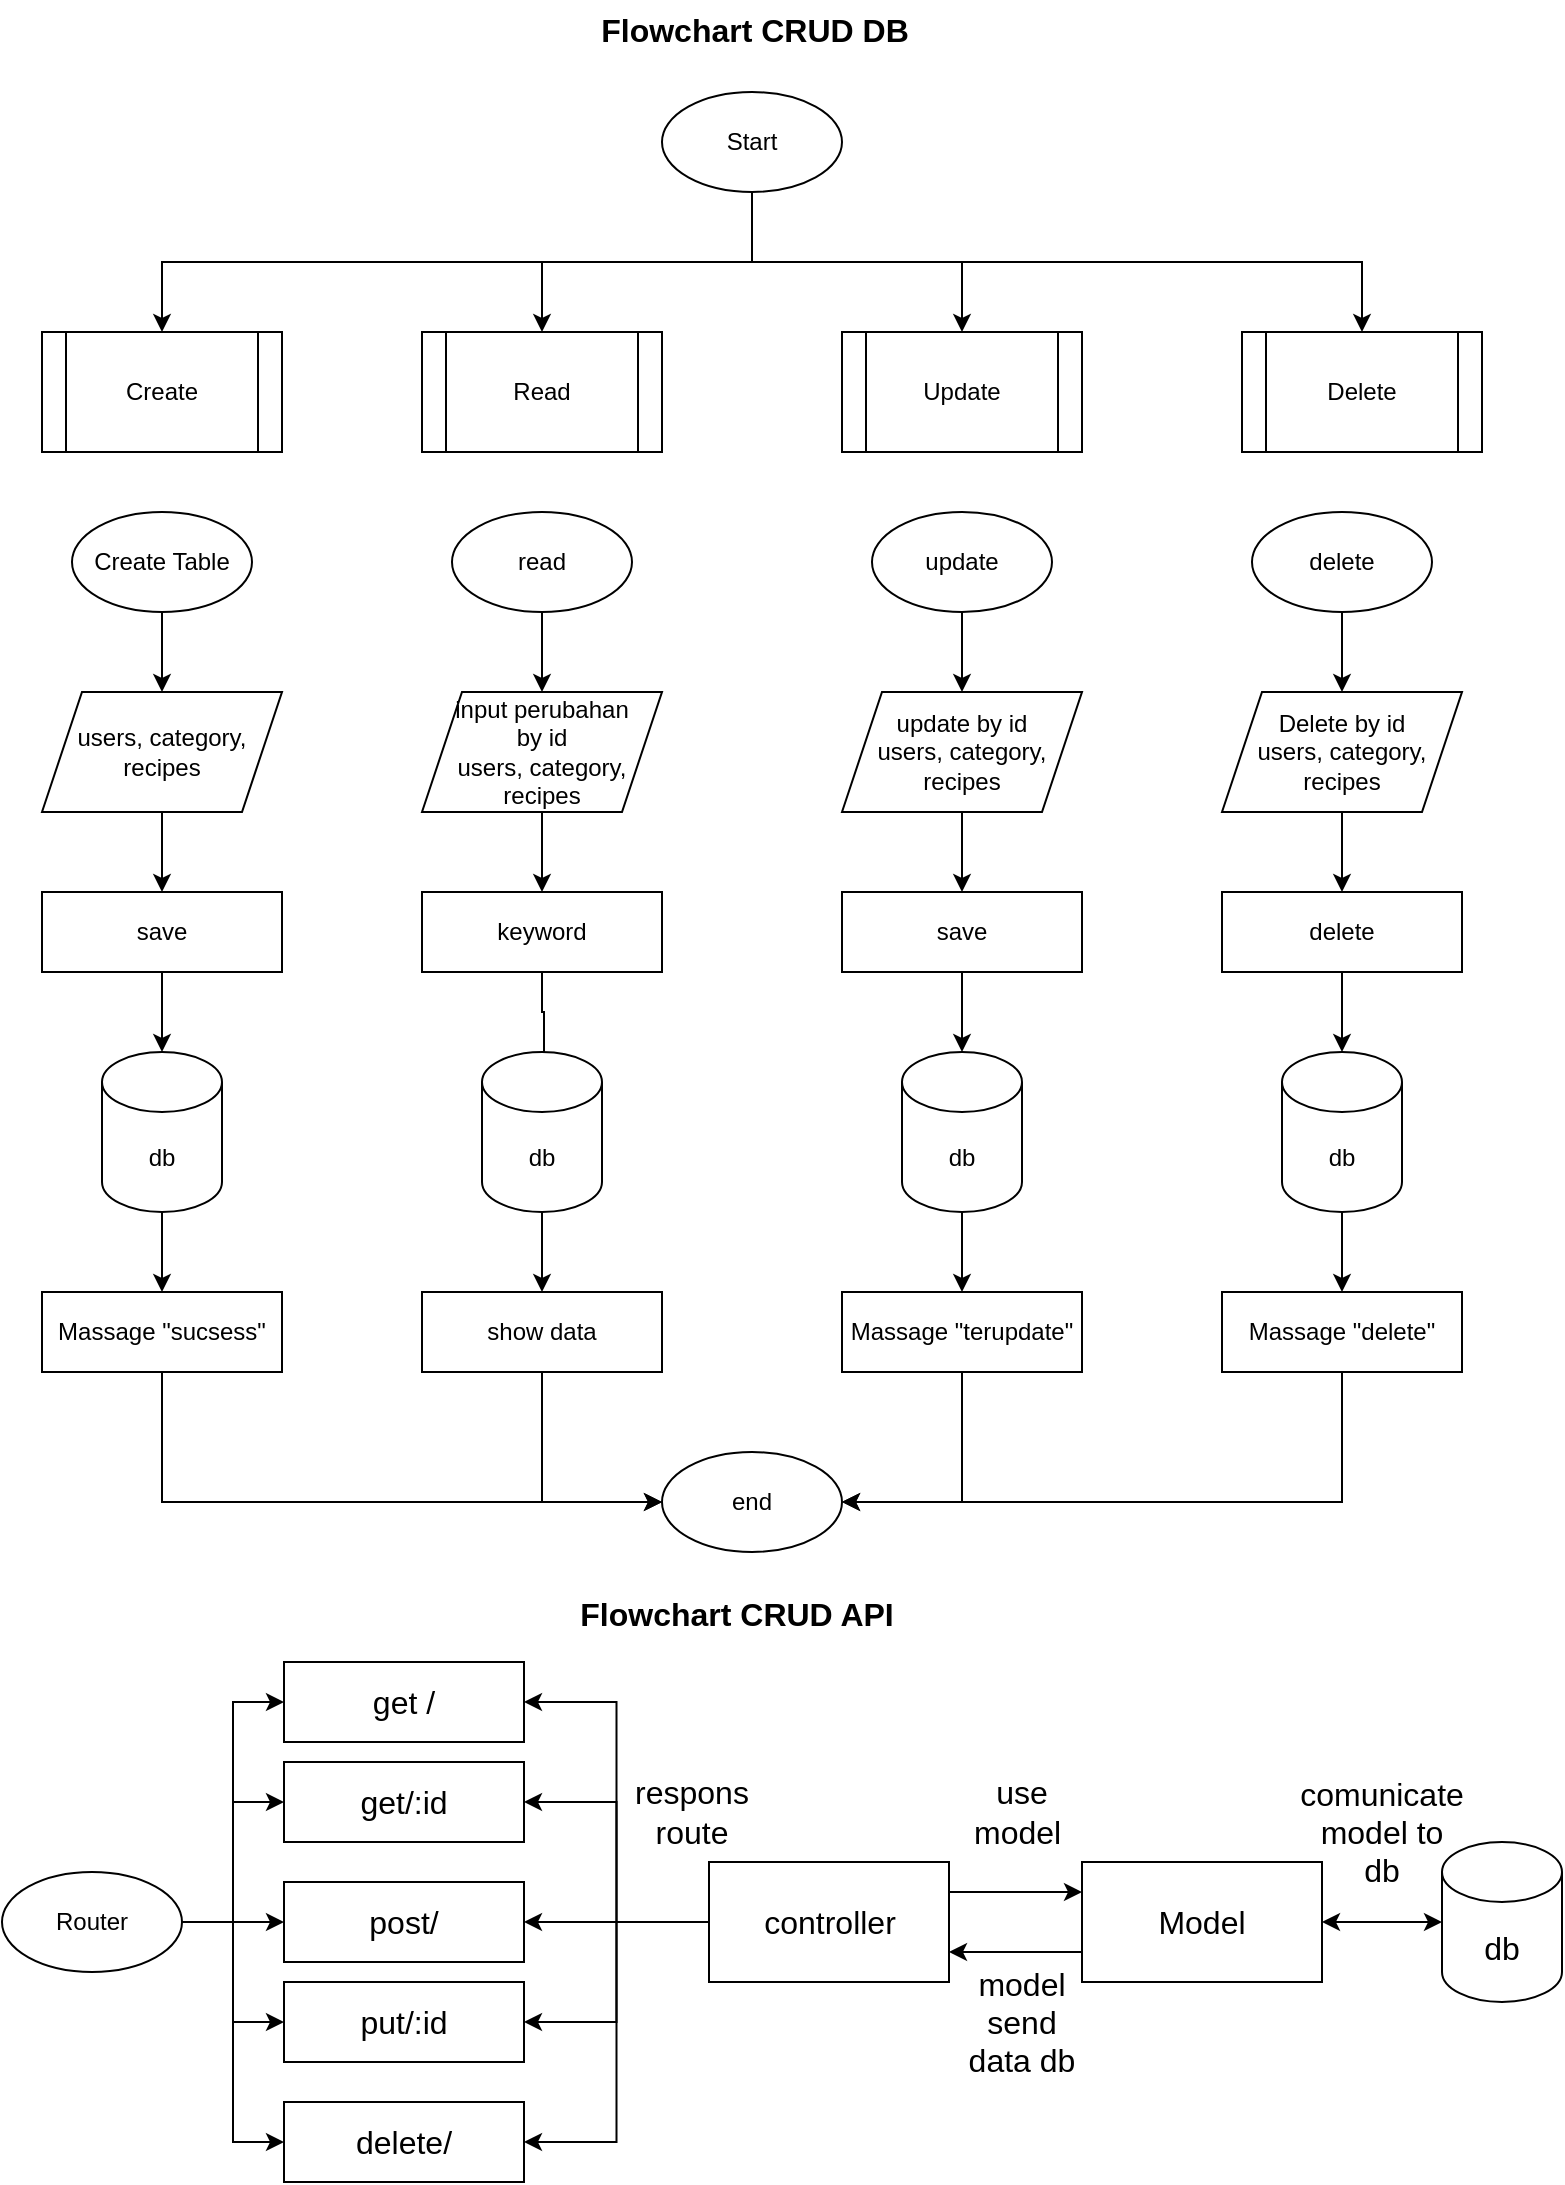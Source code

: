 <mxfile version="20.8.20" type="device"><diagram name="Page-1" id="67S69rc_X9OEyo05_hLy"><mxGraphModel dx="1793" dy="1043" grid="1" gridSize="10" guides="1" tooltips="1" connect="1" arrows="1" fold="1" page="1" pageScale="1" pageWidth="850" pageHeight="1100" math="0" shadow="0"><root><mxCell id="0"/><mxCell id="1" parent="0"/><mxCell id="KxL60k63HBVUTHgc_LMo-27" style="edgeStyle=orthogonalEdgeStyle;rounded=0;orthogonalLoop=1;jettySize=auto;html=1;exitX=0.5;exitY=1;exitDx=0;exitDy=0;entryX=0.5;entryY=0;entryDx=0;entryDy=0;" edge="1" parent="1" source="KxL60k63HBVUTHgc_LMo-1" target="KxL60k63HBVUTHgc_LMo-3"><mxGeometry relative="1" as="geometry"/></mxCell><mxCell id="KxL60k63HBVUTHgc_LMo-28" style="edgeStyle=orthogonalEdgeStyle;rounded=0;orthogonalLoop=1;jettySize=auto;html=1;exitX=0.5;exitY=1;exitDx=0;exitDy=0;" edge="1" parent="1" source="KxL60k63HBVUTHgc_LMo-1" target="KxL60k63HBVUTHgc_LMo-4"><mxGeometry relative="1" as="geometry"/></mxCell><mxCell id="KxL60k63HBVUTHgc_LMo-29" style="edgeStyle=orthogonalEdgeStyle;rounded=0;orthogonalLoop=1;jettySize=auto;html=1;exitX=0.5;exitY=1;exitDx=0;exitDy=0;entryX=0.5;entryY=0;entryDx=0;entryDy=0;" edge="1" parent="1" source="KxL60k63HBVUTHgc_LMo-1" target="KxL60k63HBVUTHgc_LMo-5"><mxGeometry relative="1" as="geometry"/></mxCell><mxCell id="KxL60k63HBVUTHgc_LMo-30" style="edgeStyle=orthogonalEdgeStyle;rounded=0;orthogonalLoop=1;jettySize=auto;html=1;exitX=0.5;exitY=1;exitDx=0;exitDy=0;entryX=0.5;entryY=0;entryDx=0;entryDy=0;" edge="1" parent="1" source="KxL60k63HBVUTHgc_LMo-1" target="KxL60k63HBVUTHgc_LMo-2"><mxGeometry relative="1" as="geometry"/></mxCell><mxCell id="KxL60k63HBVUTHgc_LMo-1" value="Start" style="ellipse;whiteSpace=wrap;html=1;" vertex="1" parent="1"><mxGeometry x="350" y="54" width="90" height="50" as="geometry"/></mxCell><mxCell id="KxL60k63HBVUTHgc_LMo-2" value="Create" style="shape=process;whiteSpace=wrap;html=1;backgroundOutline=1;" vertex="1" parent="1"><mxGeometry x="40" y="174" width="120" height="60" as="geometry"/></mxCell><mxCell id="KxL60k63HBVUTHgc_LMo-3" value="Read" style="shape=process;whiteSpace=wrap;html=1;backgroundOutline=1;" vertex="1" parent="1"><mxGeometry x="230" y="174" width="120" height="60" as="geometry"/></mxCell><mxCell id="KxL60k63HBVUTHgc_LMo-4" value="Update" style="shape=process;whiteSpace=wrap;html=1;backgroundOutline=1;" vertex="1" parent="1"><mxGeometry x="440" y="174" width="120" height="60" as="geometry"/></mxCell><mxCell id="KxL60k63HBVUTHgc_LMo-5" value="Delete" style="shape=process;whiteSpace=wrap;html=1;backgroundOutline=1;" vertex="1" parent="1"><mxGeometry x="640" y="174" width="120" height="60" as="geometry"/></mxCell><mxCell id="KxL60k63HBVUTHgc_LMo-31" style="edgeStyle=orthogonalEdgeStyle;rounded=0;orthogonalLoop=1;jettySize=auto;html=1;exitX=0.5;exitY=1;exitDx=0;exitDy=0;entryX=0.5;entryY=0;entryDx=0;entryDy=0;" edge="1" parent="1" source="KxL60k63HBVUTHgc_LMo-6" target="KxL60k63HBVUTHgc_LMo-7"><mxGeometry relative="1" as="geometry"/></mxCell><mxCell id="KxL60k63HBVUTHgc_LMo-6" value="Create Table" style="ellipse;whiteSpace=wrap;html=1;" vertex="1" parent="1"><mxGeometry x="55" y="264" width="90" height="50" as="geometry"/></mxCell><mxCell id="KxL60k63HBVUTHgc_LMo-32" style="edgeStyle=orthogonalEdgeStyle;rounded=0;orthogonalLoop=1;jettySize=auto;html=1;exitX=0.5;exitY=1;exitDx=0;exitDy=0;entryX=0.5;entryY=0;entryDx=0;entryDy=0;" edge="1" parent="1" source="KxL60k63HBVUTHgc_LMo-7" target="KxL60k63HBVUTHgc_LMo-8"><mxGeometry relative="1" as="geometry"/></mxCell><mxCell id="KxL60k63HBVUTHgc_LMo-7" value="users, category, recipes" style="shape=parallelogram;perimeter=parallelogramPerimeter;whiteSpace=wrap;html=1;fixedSize=1;" vertex="1" parent="1"><mxGeometry x="40" y="354" width="120" height="60" as="geometry"/></mxCell><mxCell id="KxL60k63HBVUTHgc_LMo-33" style="edgeStyle=orthogonalEdgeStyle;rounded=0;orthogonalLoop=1;jettySize=auto;html=1;exitX=0.5;exitY=1;exitDx=0;exitDy=0;entryX=0.5;entryY=0;entryDx=0;entryDy=0;entryPerimeter=0;" edge="1" parent="1" source="KxL60k63HBVUTHgc_LMo-8" target="KxL60k63HBVUTHgc_LMo-9"><mxGeometry relative="1" as="geometry"/></mxCell><mxCell id="KxL60k63HBVUTHgc_LMo-8" value="save" style="rounded=0;whiteSpace=wrap;html=1;" vertex="1" parent="1"><mxGeometry x="40" y="454" width="120" height="40" as="geometry"/></mxCell><mxCell id="KxL60k63HBVUTHgc_LMo-34" style="edgeStyle=orthogonalEdgeStyle;rounded=0;orthogonalLoop=1;jettySize=auto;html=1;exitX=0.5;exitY=1;exitDx=0;exitDy=0;exitPerimeter=0;entryX=0.5;entryY=0;entryDx=0;entryDy=0;" edge="1" parent="1" source="KxL60k63HBVUTHgc_LMo-9" target="KxL60k63HBVUTHgc_LMo-10"><mxGeometry relative="1" as="geometry"/></mxCell><mxCell id="KxL60k63HBVUTHgc_LMo-9" value="db" style="shape=cylinder3;whiteSpace=wrap;html=1;boundedLbl=1;backgroundOutline=1;size=15;" vertex="1" parent="1"><mxGeometry x="70" y="534" width="60" height="80" as="geometry"/></mxCell><mxCell id="KxL60k63HBVUTHgc_LMo-35" style="edgeStyle=orthogonalEdgeStyle;rounded=0;orthogonalLoop=1;jettySize=auto;html=1;exitX=0.5;exitY=1;exitDx=0;exitDy=0;entryX=0;entryY=0.5;entryDx=0;entryDy=0;" edge="1" parent="1" source="KxL60k63HBVUTHgc_LMo-10" target="KxL60k63HBVUTHgc_LMo-26"><mxGeometry relative="1" as="geometry"/></mxCell><mxCell id="KxL60k63HBVUTHgc_LMo-10" value="Massage &quot;sucsess&quot;" style="rounded=0;whiteSpace=wrap;html=1;" vertex="1" parent="1"><mxGeometry x="40" y="654" width="120" height="40" as="geometry"/></mxCell><mxCell id="KxL60k63HBVUTHgc_LMo-43" style="edgeStyle=orthogonalEdgeStyle;rounded=0;orthogonalLoop=1;jettySize=auto;html=1;exitX=0.5;exitY=1;exitDx=0;exitDy=0;entryX=0.5;entryY=0;entryDx=0;entryDy=0;" edge="1" parent="1" source="KxL60k63HBVUTHgc_LMo-11" target="KxL60k63HBVUTHgc_LMo-12"><mxGeometry relative="1" as="geometry"/></mxCell><mxCell id="KxL60k63HBVUTHgc_LMo-11" value="read" style="ellipse;whiteSpace=wrap;html=1;" vertex="1" parent="1"><mxGeometry x="245" y="264" width="90" height="50" as="geometry"/></mxCell><mxCell id="KxL60k63HBVUTHgc_LMo-41" style="edgeStyle=orthogonalEdgeStyle;rounded=0;orthogonalLoop=1;jettySize=auto;html=1;exitX=0.5;exitY=1;exitDx=0;exitDy=0;entryX=0.5;entryY=0;entryDx=0;entryDy=0;" edge="1" parent="1" source="KxL60k63HBVUTHgc_LMo-12" target="KxL60k63HBVUTHgc_LMo-13"><mxGeometry relative="1" as="geometry"/></mxCell><mxCell id="KxL60k63HBVUTHgc_LMo-12" value="input perubahan &lt;br&gt;by id&lt;br&gt;users, category, recipes" style="shape=parallelogram;perimeter=parallelogramPerimeter;whiteSpace=wrap;html=1;fixedSize=1;" vertex="1" parent="1"><mxGeometry x="230" y="354" width="120" height="60" as="geometry"/></mxCell><mxCell id="KxL60k63HBVUTHgc_LMo-40" style="edgeStyle=orthogonalEdgeStyle;rounded=0;orthogonalLoop=1;jettySize=auto;html=1;exitX=0.5;exitY=1;exitDx=0;exitDy=0;entryX=0.517;entryY=0.25;entryDx=0;entryDy=0;entryPerimeter=0;" edge="1" parent="1" source="KxL60k63HBVUTHgc_LMo-13" target="KxL60k63HBVUTHgc_LMo-14"><mxGeometry relative="1" as="geometry"/></mxCell><mxCell id="KxL60k63HBVUTHgc_LMo-13" value="keyword" style="rounded=0;whiteSpace=wrap;html=1;" vertex="1" parent="1"><mxGeometry x="230" y="454" width="120" height="40" as="geometry"/></mxCell><mxCell id="KxL60k63HBVUTHgc_LMo-39" style="edgeStyle=orthogonalEdgeStyle;rounded=0;orthogonalLoop=1;jettySize=auto;html=1;exitX=0.5;exitY=1;exitDx=0;exitDy=0;exitPerimeter=0;entryX=0.5;entryY=0;entryDx=0;entryDy=0;" edge="1" parent="1" source="KxL60k63HBVUTHgc_LMo-14" target="KxL60k63HBVUTHgc_LMo-15"><mxGeometry relative="1" as="geometry"/></mxCell><mxCell id="KxL60k63HBVUTHgc_LMo-14" value="db" style="shape=cylinder3;whiteSpace=wrap;html=1;boundedLbl=1;backgroundOutline=1;size=15;" vertex="1" parent="1"><mxGeometry x="260" y="534" width="60" height="80" as="geometry"/></mxCell><mxCell id="KxL60k63HBVUTHgc_LMo-38" style="edgeStyle=orthogonalEdgeStyle;rounded=0;orthogonalLoop=1;jettySize=auto;html=1;exitX=0.5;exitY=1;exitDx=0;exitDy=0;entryX=0;entryY=0.5;entryDx=0;entryDy=0;" edge="1" parent="1" source="KxL60k63HBVUTHgc_LMo-15" target="KxL60k63HBVUTHgc_LMo-26"><mxGeometry relative="1" as="geometry"/></mxCell><mxCell id="KxL60k63HBVUTHgc_LMo-15" value="show data" style="rounded=0;whiteSpace=wrap;html=1;" vertex="1" parent="1"><mxGeometry x="230" y="654" width="120" height="40" as="geometry"/></mxCell><mxCell id="KxL60k63HBVUTHgc_LMo-44" style="edgeStyle=orthogonalEdgeStyle;rounded=0;orthogonalLoop=1;jettySize=auto;html=1;exitX=0.5;exitY=1;exitDx=0;exitDy=0;" edge="1" parent="1" source="KxL60k63HBVUTHgc_LMo-16" target="KxL60k63HBVUTHgc_LMo-17"><mxGeometry relative="1" as="geometry"/></mxCell><mxCell id="KxL60k63HBVUTHgc_LMo-16" value="update" style="ellipse;whiteSpace=wrap;html=1;" vertex="1" parent="1"><mxGeometry x="455" y="264" width="90" height="50" as="geometry"/></mxCell><mxCell id="KxL60k63HBVUTHgc_LMo-51" style="edgeStyle=orthogonalEdgeStyle;rounded=0;orthogonalLoop=1;jettySize=auto;html=1;exitX=0.5;exitY=1;exitDx=0;exitDy=0;entryX=0.5;entryY=0;entryDx=0;entryDy=0;" edge="1" parent="1" source="KxL60k63HBVUTHgc_LMo-17" target="KxL60k63HBVUTHgc_LMo-18"><mxGeometry relative="1" as="geometry"/></mxCell><mxCell id="KxL60k63HBVUTHgc_LMo-17" value="update by id&lt;br&gt;users, category, recipes" style="shape=parallelogram;perimeter=parallelogramPerimeter;whiteSpace=wrap;html=1;fixedSize=1;" vertex="1" parent="1"><mxGeometry x="440" y="354" width="120" height="60" as="geometry"/></mxCell><mxCell id="KxL60k63HBVUTHgc_LMo-52" style="edgeStyle=orthogonalEdgeStyle;rounded=0;orthogonalLoop=1;jettySize=auto;html=1;exitX=0.5;exitY=1;exitDx=0;exitDy=0;entryX=0.5;entryY=0;entryDx=0;entryDy=0;entryPerimeter=0;" edge="1" parent="1" source="KxL60k63HBVUTHgc_LMo-18" target="KxL60k63HBVUTHgc_LMo-19"><mxGeometry relative="1" as="geometry"/></mxCell><mxCell id="KxL60k63HBVUTHgc_LMo-18" value="save" style="rounded=0;whiteSpace=wrap;html=1;" vertex="1" parent="1"><mxGeometry x="440" y="454" width="120" height="40" as="geometry"/></mxCell><mxCell id="KxL60k63HBVUTHgc_LMo-53" style="edgeStyle=orthogonalEdgeStyle;rounded=0;orthogonalLoop=1;jettySize=auto;html=1;exitX=0.5;exitY=1;exitDx=0;exitDy=0;exitPerimeter=0;" edge="1" parent="1" source="KxL60k63HBVUTHgc_LMo-19" target="KxL60k63HBVUTHgc_LMo-20"><mxGeometry relative="1" as="geometry"/></mxCell><mxCell id="KxL60k63HBVUTHgc_LMo-19" value="db" style="shape=cylinder3;whiteSpace=wrap;html=1;boundedLbl=1;backgroundOutline=1;size=15;" vertex="1" parent="1"><mxGeometry x="470" y="534" width="60" height="80" as="geometry"/></mxCell><mxCell id="KxL60k63HBVUTHgc_LMo-37" style="edgeStyle=orthogonalEdgeStyle;rounded=0;orthogonalLoop=1;jettySize=auto;html=1;entryX=1;entryY=0.5;entryDx=0;entryDy=0;" edge="1" parent="1" source="KxL60k63HBVUTHgc_LMo-20" target="KxL60k63HBVUTHgc_LMo-26"><mxGeometry relative="1" as="geometry"/></mxCell><mxCell id="KxL60k63HBVUTHgc_LMo-20" value="Massage &quot;terupdate&quot;" style="rounded=0;whiteSpace=wrap;html=1;" vertex="1" parent="1"><mxGeometry x="440" y="654" width="120" height="40" as="geometry"/></mxCell><mxCell id="KxL60k63HBVUTHgc_LMo-45" style="edgeStyle=orthogonalEdgeStyle;rounded=0;orthogonalLoop=1;jettySize=auto;html=1;exitX=0.5;exitY=1;exitDx=0;exitDy=0;" edge="1" parent="1" source="KxL60k63HBVUTHgc_LMo-21" target="KxL60k63HBVUTHgc_LMo-22"><mxGeometry relative="1" as="geometry"/></mxCell><mxCell id="KxL60k63HBVUTHgc_LMo-21" value="delete" style="ellipse;whiteSpace=wrap;html=1;" vertex="1" parent="1"><mxGeometry x="645" y="264" width="90" height="50" as="geometry"/></mxCell><mxCell id="KxL60k63HBVUTHgc_LMo-47" style="edgeStyle=orthogonalEdgeStyle;rounded=0;orthogonalLoop=1;jettySize=auto;html=1;exitX=0.5;exitY=1;exitDx=0;exitDy=0;" edge="1" parent="1" source="KxL60k63HBVUTHgc_LMo-22" target="KxL60k63HBVUTHgc_LMo-23"><mxGeometry relative="1" as="geometry"/></mxCell><mxCell id="KxL60k63HBVUTHgc_LMo-22" value="Delete by id&lt;br&gt;users, category, recipes" style="shape=parallelogram;perimeter=parallelogramPerimeter;whiteSpace=wrap;html=1;fixedSize=1;" vertex="1" parent="1"><mxGeometry x="630" y="354" width="120" height="60" as="geometry"/></mxCell><mxCell id="KxL60k63HBVUTHgc_LMo-48" style="edgeStyle=orthogonalEdgeStyle;rounded=0;orthogonalLoop=1;jettySize=auto;html=1;exitX=0.5;exitY=1;exitDx=0;exitDy=0;" edge="1" parent="1" source="KxL60k63HBVUTHgc_LMo-23" target="KxL60k63HBVUTHgc_LMo-24"><mxGeometry relative="1" as="geometry"/></mxCell><mxCell id="KxL60k63HBVUTHgc_LMo-23" value="delete" style="rounded=0;whiteSpace=wrap;html=1;" vertex="1" parent="1"><mxGeometry x="630" y="454" width="120" height="40" as="geometry"/></mxCell><mxCell id="KxL60k63HBVUTHgc_LMo-49" style="edgeStyle=orthogonalEdgeStyle;rounded=0;orthogonalLoop=1;jettySize=auto;html=1;exitX=0.5;exitY=1;exitDx=0;exitDy=0;exitPerimeter=0;" edge="1" parent="1" source="KxL60k63HBVUTHgc_LMo-24" target="KxL60k63HBVUTHgc_LMo-25"><mxGeometry relative="1" as="geometry"/></mxCell><mxCell id="KxL60k63HBVUTHgc_LMo-24" value="db" style="shape=cylinder3;whiteSpace=wrap;html=1;boundedLbl=1;backgroundOutline=1;size=15;" vertex="1" parent="1"><mxGeometry x="660" y="534" width="60" height="80" as="geometry"/></mxCell><mxCell id="KxL60k63HBVUTHgc_LMo-50" style="edgeStyle=orthogonalEdgeStyle;rounded=0;orthogonalLoop=1;jettySize=auto;html=1;exitX=0.5;exitY=1;exitDx=0;exitDy=0;entryX=1;entryY=0.5;entryDx=0;entryDy=0;" edge="1" parent="1" source="KxL60k63HBVUTHgc_LMo-25" target="KxL60k63HBVUTHgc_LMo-26"><mxGeometry relative="1" as="geometry"><mxPoint x="660" y="734" as="targetPoint"/></mxGeometry></mxCell><mxCell id="KxL60k63HBVUTHgc_LMo-25" value="Massage &quot;delete&quot;" style="rounded=0;whiteSpace=wrap;html=1;" vertex="1" parent="1"><mxGeometry x="630" y="654" width="120" height="40" as="geometry"/></mxCell><mxCell id="KxL60k63HBVUTHgc_LMo-26" value="end" style="ellipse;whiteSpace=wrap;html=1;" vertex="1" parent="1"><mxGeometry x="350" y="734" width="90" height="50" as="geometry"/></mxCell><mxCell id="KxL60k63HBVUTHgc_LMo-54" value="&lt;font style=&quot;font-size: 16px;&quot;&gt;&lt;b&gt;Flowchart CRUD DB&lt;/b&gt;&lt;/font&gt;" style="text;html=1;strokeColor=none;fillColor=none;align=center;verticalAlign=middle;whiteSpace=wrap;rounded=0;" vertex="1" parent="1"><mxGeometry x="298.5" y="8" width="195" height="30" as="geometry"/></mxCell><mxCell id="KxL60k63HBVUTHgc_LMo-57" value="get /" style="whiteSpace=wrap;html=1;fontSize=16;" vertex="1" parent="1"><mxGeometry x="161" y="839" width="120" height="40" as="geometry"/></mxCell><mxCell id="KxL60k63HBVUTHgc_LMo-58" value="get/:id" style="whiteSpace=wrap;html=1;fontSize=16;" vertex="1" parent="1"><mxGeometry x="161" y="889" width="120" height="40" as="geometry"/></mxCell><mxCell id="KxL60k63HBVUTHgc_LMo-63" style="edgeStyle=orthogonalEdgeStyle;rounded=0;orthogonalLoop=1;jettySize=auto;html=1;fontSize=16;" edge="1" parent="1" source="KxL60k63HBVUTHgc_LMo-59" target="KxL60k63HBVUTHgc_LMo-60"><mxGeometry relative="1" as="geometry"/></mxCell><mxCell id="KxL60k63HBVUTHgc_LMo-64" style="edgeStyle=orthogonalEdgeStyle;rounded=0;orthogonalLoop=1;jettySize=auto;html=1;exitX=1;exitY=0.5;exitDx=0;exitDy=0;entryX=0;entryY=0.5;entryDx=0;entryDy=0;fontSize=16;" edge="1" parent="1" source="KxL60k63HBVUTHgc_LMo-59" target="KxL60k63HBVUTHgc_LMo-58"><mxGeometry relative="1" as="geometry"/></mxCell><mxCell id="KxL60k63HBVUTHgc_LMo-65" style="edgeStyle=orthogonalEdgeStyle;rounded=0;orthogonalLoop=1;jettySize=auto;html=1;exitX=1;exitY=0.5;exitDx=0;exitDy=0;entryX=0;entryY=0.5;entryDx=0;entryDy=0;fontSize=16;" edge="1" parent="1" source="KxL60k63HBVUTHgc_LMo-59" target="KxL60k63HBVUTHgc_LMo-62"><mxGeometry relative="1" as="geometry"/></mxCell><mxCell id="KxL60k63HBVUTHgc_LMo-66" style="edgeStyle=orthogonalEdgeStyle;rounded=0;orthogonalLoop=1;jettySize=auto;html=1;exitX=1;exitY=0.5;exitDx=0;exitDy=0;entryX=0;entryY=0.5;entryDx=0;entryDy=0;fontSize=16;" edge="1" parent="1" source="KxL60k63HBVUTHgc_LMo-59" target="KxL60k63HBVUTHgc_LMo-61"><mxGeometry relative="1" as="geometry"/></mxCell><mxCell id="KxL60k63HBVUTHgc_LMo-67" style="edgeStyle=orthogonalEdgeStyle;rounded=0;orthogonalLoop=1;jettySize=auto;html=1;exitX=1;exitY=0.5;exitDx=0;exitDy=0;entryX=0;entryY=0.5;entryDx=0;entryDy=0;fontSize=16;" edge="1" parent="1" source="KxL60k63HBVUTHgc_LMo-59" target="KxL60k63HBVUTHgc_LMo-57"><mxGeometry relative="1" as="geometry"/></mxCell><mxCell id="KxL60k63HBVUTHgc_LMo-59" value="Router" style="ellipse;whiteSpace=wrap;html=1;" vertex="1" parent="1"><mxGeometry x="20" y="944" width="90" height="50" as="geometry"/></mxCell><mxCell id="KxL60k63HBVUTHgc_LMo-60" value="post/" style="whiteSpace=wrap;html=1;fontSize=16;" vertex="1" parent="1"><mxGeometry x="161" y="949" width="120" height="40" as="geometry"/></mxCell><mxCell id="KxL60k63HBVUTHgc_LMo-61" value="put/:id" style="whiteSpace=wrap;html=1;fontSize=16;" vertex="1" parent="1"><mxGeometry x="161" y="999" width="120" height="40" as="geometry"/></mxCell><mxCell id="KxL60k63HBVUTHgc_LMo-62" value="delete/" style="whiteSpace=wrap;html=1;fontSize=16;" vertex="1" parent="1"><mxGeometry x="161" y="1059" width="120" height="40" as="geometry"/></mxCell><mxCell id="KxL60k63HBVUTHgc_LMo-71" style="edgeStyle=orthogonalEdgeStyle;rounded=0;orthogonalLoop=1;jettySize=auto;html=1;entryX=1;entryY=0.5;entryDx=0;entryDy=0;fontSize=16;" edge="1" parent="1" source="KxL60k63HBVUTHgc_LMo-68" target="KxL60k63HBVUTHgc_LMo-60"><mxGeometry relative="1" as="geometry"/></mxCell><mxCell id="KxL60k63HBVUTHgc_LMo-72" style="edgeStyle=orthogonalEdgeStyle;rounded=0;orthogonalLoop=1;jettySize=auto;html=1;exitX=0;exitY=0.5;exitDx=0;exitDy=0;entryX=1;entryY=0.5;entryDx=0;entryDy=0;fontSize=16;" edge="1" parent="1" source="KxL60k63HBVUTHgc_LMo-68" target="KxL60k63HBVUTHgc_LMo-58"><mxGeometry relative="1" as="geometry"/></mxCell><mxCell id="KxL60k63HBVUTHgc_LMo-73" style="edgeStyle=orthogonalEdgeStyle;rounded=0;orthogonalLoop=1;jettySize=auto;html=1;exitX=0;exitY=0.5;exitDx=0;exitDy=0;entryX=1;entryY=0.5;entryDx=0;entryDy=0;fontSize=16;" edge="1" parent="1" source="KxL60k63HBVUTHgc_LMo-68" target="KxL60k63HBVUTHgc_LMo-61"><mxGeometry relative="1" as="geometry"/></mxCell><mxCell id="KxL60k63HBVUTHgc_LMo-74" style="edgeStyle=orthogonalEdgeStyle;rounded=0;orthogonalLoop=1;jettySize=auto;html=1;exitX=0;exitY=0.5;exitDx=0;exitDy=0;entryX=1;entryY=0.5;entryDx=0;entryDy=0;fontSize=16;" edge="1" parent="1" source="KxL60k63HBVUTHgc_LMo-68" target="KxL60k63HBVUTHgc_LMo-62"><mxGeometry relative="1" as="geometry"/></mxCell><mxCell id="KxL60k63HBVUTHgc_LMo-75" style="edgeStyle=orthogonalEdgeStyle;rounded=0;orthogonalLoop=1;jettySize=auto;html=1;exitX=0;exitY=0.5;exitDx=0;exitDy=0;entryX=1;entryY=0.5;entryDx=0;entryDy=0;fontSize=16;" edge="1" parent="1" source="KxL60k63HBVUTHgc_LMo-68" target="KxL60k63HBVUTHgc_LMo-57"><mxGeometry relative="1" as="geometry"/></mxCell><mxCell id="KxL60k63HBVUTHgc_LMo-77" style="edgeStyle=orthogonalEdgeStyle;rounded=0;orthogonalLoop=1;jettySize=auto;html=1;exitX=1;exitY=0.25;exitDx=0;exitDy=0;entryX=0;entryY=0.25;entryDx=0;entryDy=0;fontSize=16;" edge="1" parent="1" source="KxL60k63HBVUTHgc_LMo-68" target="KxL60k63HBVUTHgc_LMo-69"><mxGeometry relative="1" as="geometry"/></mxCell><mxCell id="KxL60k63HBVUTHgc_LMo-68" value="controller" style="rounded=0;whiteSpace=wrap;html=1;fontSize=16;" vertex="1" parent="1"><mxGeometry x="373.5" y="939" width="120" height="60" as="geometry"/></mxCell><mxCell id="KxL60k63HBVUTHgc_LMo-78" style="edgeStyle=orthogonalEdgeStyle;rounded=0;orthogonalLoop=1;jettySize=auto;html=1;exitX=0;exitY=0.75;exitDx=0;exitDy=0;entryX=1;entryY=0.75;entryDx=0;entryDy=0;fontSize=16;" edge="1" parent="1" source="KxL60k63HBVUTHgc_LMo-69" target="KxL60k63HBVUTHgc_LMo-68"><mxGeometry relative="1" as="geometry"/></mxCell><mxCell id="KxL60k63HBVUTHgc_LMo-69" value="Model" style="rounded=0;whiteSpace=wrap;html=1;fontSize=16;" vertex="1" parent="1"><mxGeometry x="560" y="939" width="120" height="60" as="geometry"/></mxCell><mxCell id="KxL60k63HBVUTHgc_LMo-70" value="db" style="shape=cylinder3;whiteSpace=wrap;html=1;boundedLbl=1;backgroundOutline=1;size=15;fontSize=16;" vertex="1" parent="1"><mxGeometry x="740" y="929" width="60" height="80" as="geometry"/></mxCell><mxCell id="KxL60k63HBVUTHgc_LMo-80" value="" style="endArrow=classic;startArrow=classic;html=1;rounded=0;fontSize=16;entryX=0;entryY=0.5;entryDx=0;entryDy=0;entryPerimeter=0;" edge="1" parent="1" source="KxL60k63HBVUTHgc_LMo-69" target="KxL60k63HBVUTHgc_LMo-70"><mxGeometry width="50" height="50" relative="1" as="geometry"><mxPoint x="510" y="1070" as="sourcePoint"/><mxPoint x="560" y="1020" as="targetPoint"/></mxGeometry></mxCell><mxCell id="KxL60k63HBVUTHgc_LMo-81" value="&lt;font style=&quot;font-size: 16px;&quot;&gt;&lt;b&gt;Flowchart CRUD API&lt;/b&gt;&lt;/font&gt;" style="text;html=1;strokeColor=none;fillColor=none;align=center;verticalAlign=middle;whiteSpace=wrap;rounded=0;" vertex="1" parent="1"><mxGeometry x="290" y="800" width="195" height="30" as="geometry"/></mxCell><mxCell id="KxL60k63HBVUTHgc_LMo-82" value="respons route" style="text;html=1;strokeColor=none;fillColor=none;align=center;verticalAlign=middle;whiteSpace=wrap;rounded=0;fontSize=16;" vertex="1" parent="1"><mxGeometry x="335" y="899" width="60" height="30" as="geometry"/></mxCell><mxCell id="KxL60k63HBVUTHgc_LMo-83" value="use model&amp;nbsp;" style="text;html=1;strokeColor=none;fillColor=none;align=center;verticalAlign=middle;whiteSpace=wrap;rounded=0;fontSize=16;" vertex="1" parent="1"><mxGeometry x="500" y="899" width="60" height="30" as="geometry"/></mxCell><mxCell id="KxL60k63HBVUTHgc_LMo-84" value="model send data db" style="text;html=1;strokeColor=none;fillColor=none;align=center;verticalAlign=middle;whiteSpace=wrap;rounded=0;fontSize=16;" vertex="1" parent="1"><mxGeometry x="500" y="1004" width="60" height="30" as="geometry"/></mxCell><mxCell id="KxL60k63HBVUTHgc_LMo-85" value="comunicate model to db" style="text;html=1;strokeColor=none;fillColor=none;align=center;verticalAlign=middle;whiteSpace=wrap;rounded=0;fontSize=16;" vertex="1" parent="1"><mxGeometry x="680" y="909" width="60" height="30" as="geometry"/></mxCell></root></mxGraphModel></diagram></mxfile>